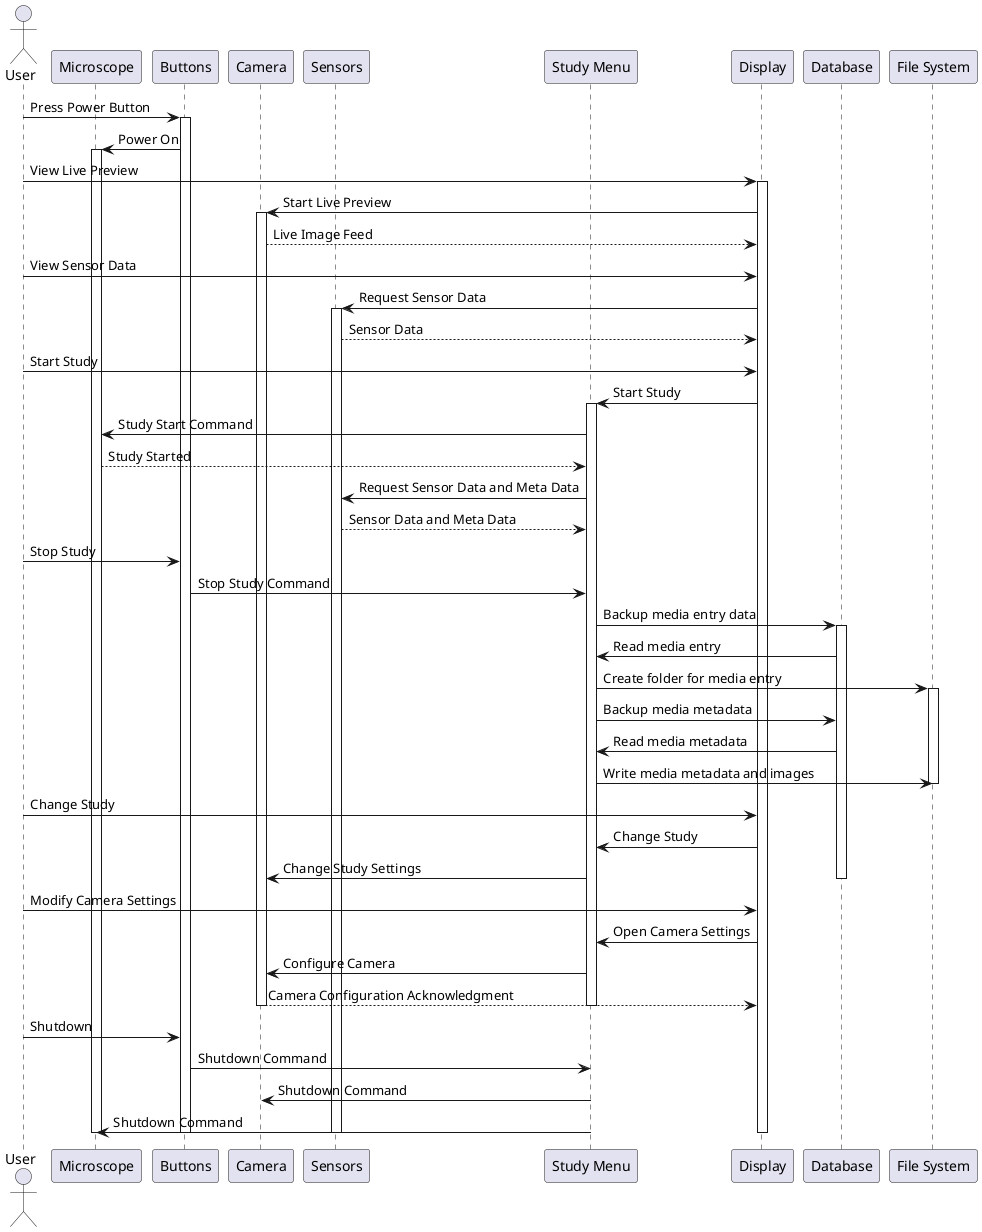 @startuml
actor User
participant "Microscope" as microscope
participant "Buttons" as buttons
participant "Camera" as camera
participant "Sensors" as sensors
participant "Study Menu" as software
participant "Display" as screen
participant "Database" as db
participant "File System" as fs
User -> buttons: Press Power Button
activate buttons
buttons -> microscope: Power On
activate microscope
User -> screen: View Live Preview
activate screen
screen -> camera: Start Live Preview
activate camera
camera --> screen: Live Image Feed
User -> screen: View Sensor Data
screen -> sensors: Request Sensor Data
activate sensors
sensors --> screen: Sensor Data
User -> screen: Start Study
screen -> software: Start Study
activate software
software -> microscope: Study Start Command


microscope --> software: Study Started
software ->sensors: Request Sensor Data and Meta Data
sensors -->software: Sensor Data and Meta Data
User -> buttons: Stop Study
buttons -> software: Stop Study Command
software -> db: Backup media entry data
activate db
db -> software: Read media entry
software -> fs: Create folder for media entry
activate fs
software -> db: Backup media metadata						
db -> software: Read media metadata
software -> fs: Write media metadata and images							
deactivate fs
User -> screen: Change Study
screen -> software: Change Study
software -> camera: Change Study Settings
deactivate db
User -> screen: Modify Camera Settings
screen -> software: Open Camera Settings


software -> camera: Configure Camera

camera --> screen: Camera Configuration Acknowledgment
deactivate camera

deactivate software
User->buttons: Shutdown
buttons ->software: Shutdown Command
software ->camera: Shutdown Command
software ->microscope: Shutdown Command
 deactivate screen
 deactivate buttons
 deactivate microscope
 deactivate sensors
@enduml
